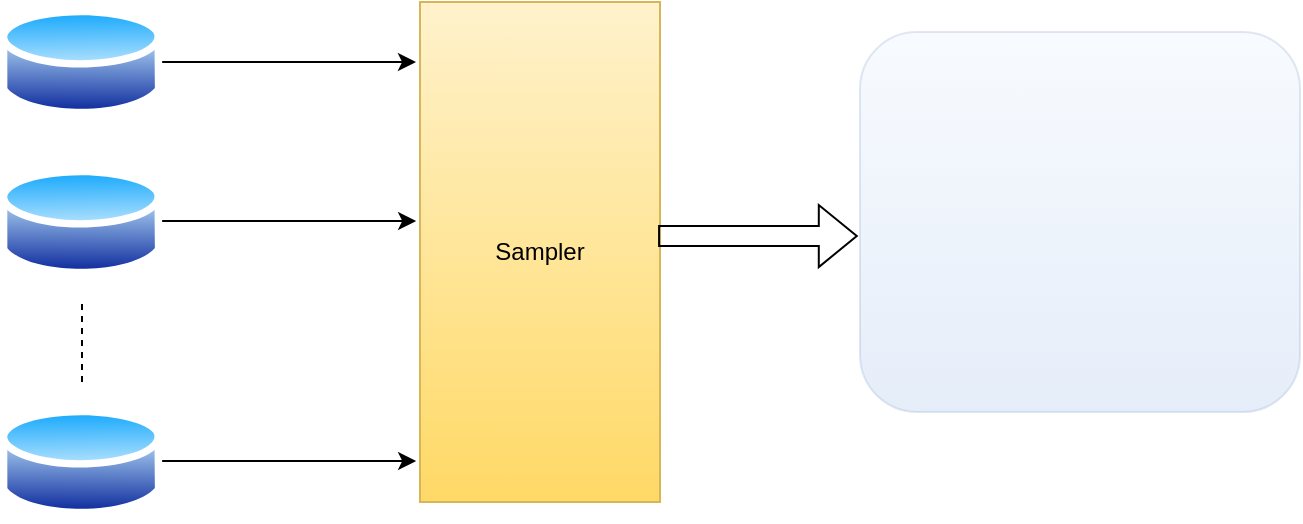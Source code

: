 <mxfile version="27.0.6">
  <diagram name="Page-1" id="zwUjgIz1D4kUARmhPUO5">
    <mxGraphModel dx="1234" dy="828" grid="1" gridSize="10" guides="1" tooltips="1" connect="1" arrows="1" fold="1" page="1" pageScale="1" pageWidth="850" pageHeight="1100" math="0" shadow="0">
      <root>
        <mxCell id="0" />
        <mxCell id="1" parent="0" />
        <mxCell id="7uCXsHbnGowkIL0V6E-4-7" value="" style="edgeStyle=orthogonalEdgeStyle;rounded=0;orthogonalLoop=1;jettySize=auto;html=1;" edge="1" parent="1" source="M68SwSU_0JWO5BfImC58-1">
          <mxGeometry relative="1" as="geometry">
            <mxPoint x="288" y="230" as="targetPoint" />
          </mxGeometry>
        </mxCell>
        <mxCell id="M68SwSU_0JWO5BfImC58-1" value="" style="image;aspect=fixed;perimeter=ellipsePerimeter;html=1;align=center;shadow=0;dashed=0;spacingTop=3;image=img/lib/active_directory/database.svg;" parent="1" vertex="1">
          <mxGeometry x="80" y="200" width="81.08" height="60" as="geometry" />
        </mxCell>
        <mxCell id="M68SwSU_0JWO5BfImC58-2" value="" style="image;aspect=fixed;perimeter=ellipsePerimeter;html=1;align=center;shadow=0;dashed=0;spacingTop=3;image=img/lib/active_directory/database.svg;" parent="1" vertex="1">
          <mxGeometry x="80" y="280" width="81.08" height="60" as="geometry" />
        </mxCell>
        <mxCell id="M68SwSU_0JWO5BfImC58-3" value="" style="image;aspect=fixed;perimeter=ellipsePerimeter;html=1;align=center;shadow=0;dashed=0;spacingTop=3;image=img/lib/active_directory/database.svg;" parent="1" vertex="1">
          <mxGeometry x="80" y="400" width="81.08" height="60" as="geometry" />
        </mxCell>
        <mxCell id="7uCXsHbnGowkIL0V6E-4-1" value="" style="endArrow=none;dashed=1;html=1;rounded=0;" edge="1" parent="1">
          <mxGeometry width="50" height="50" relative="1" as="geometry">
            <mxPoint x="121" y="390" as="sourcePoint" />
            <mxPoint x="121" y="350" as="targetPoint" />
          </mxGeometry>
        </mxCell>
        <mxCell id="7uCXsHbnGowkIL0V6E-4-4" value="Sampler" style="whiteSpace=wrap;html=1;fillColor=#fff2cc;strokeColor=#d6b656;gradientColor=#ffd966;" vertex="1" parent="1">
          <mxGeometry x="290" y="200" width="120" height="250" as="geometry" />
        </mxCell>
        <mxCell id="7uCXsHbnGowkIL0V6E-4-5" value="" style="rounded=1;whiteSpace=wrap;html=1;opacity=20;fillColor=#dae8fc;gradientColor=#7ea6e0;strokeColor=#6c8ebf;" vertex="1" parent="1">
          <mxGeometry x="510" y="215" width="220" height="190" as="geometry" />
        </mxCell>
        <mxCell id="7uCXsHbnGowkIL0V6E-4-8" value="" style="edgeStyle=orthogonalEdgeStyle;rounded=0;orthogonalLoop=1;jettySize=auto;html=1;" edge="1" parent="1">
          <mxGeometry relative="1" as="geometry">
            <mxPoint x="161.08" y="429.5" as="sourcePoint" />
            <mxPoint x="288.08" y="429.5" as="targetPoint" />
          </mxGeometry>
        </mxCell>
        <mxCell id="7uCXsHbnGowkIL0V6E-4-9" value="" style="edgeStyle=orthogonalEdgeStyle;rounded=0;orthogonalLoop=1;jettySize=auto;html=1;" edge="1" parent="1">
          <mxGeometry relative="1" as="geometry">
            <mxPoint x="161.08" y="309.5" as="sourcePoint" />
            <mxPoint x="288.08" y="309.5" as="targetPoint" />
          </mxGeometry>
        </mxCell>
        <mxCell id="7uCXsHbnGowkIL0V6E-4-11" value="" style="shape=flexArrow;endArrow=classic;html=1;rounded=0;exitX=1.017;exitY=0.468;exitDx=0;exitDy=0;exitPerimeter=0;entryX=-0.005;entryY=0.537;entryDx=0;entryDy=0;entryPerimeter=0;" edge="1" parent="1" target="7uCXsHbnGowkIL0V6E-4-5">
          <mxGeometry width="50" height="50" relative="1" as="geometry">
            <mxPoint x="409.04" y="317" as="sourcePoint" />
            <mxPoint x="482.06" y="317.98" as="targetPoint" />
          </mxGeometry>
        </mxCell>
      </root>
    </mxGraphModel>
  </diagram>
</mxfile>
